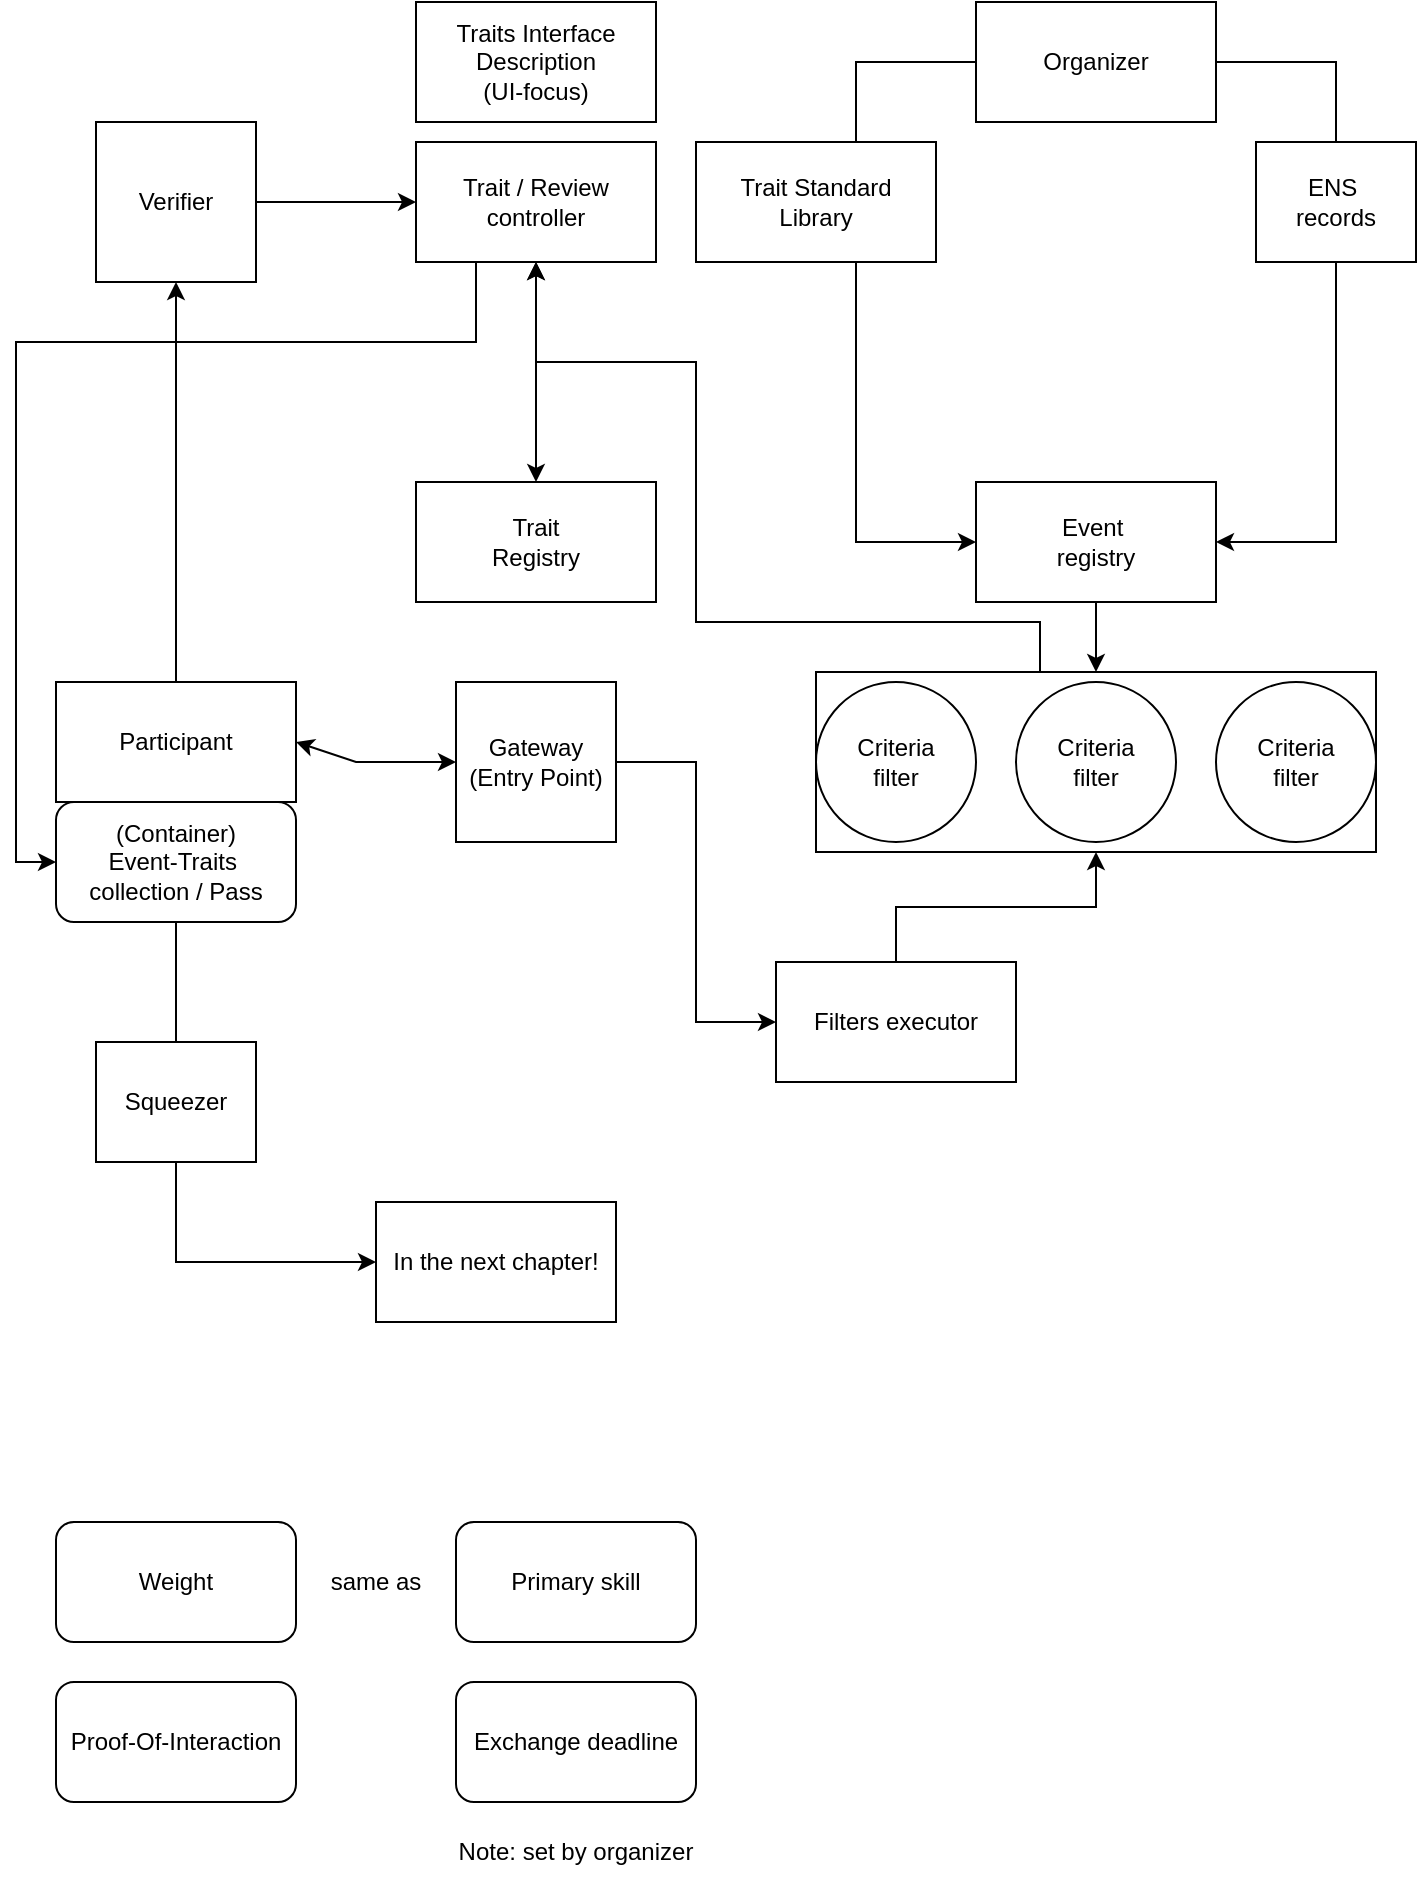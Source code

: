 <mxfile version="22.0.4" type="device">
  <diagram name="Page-1" id="c7LGBWJacnuUtA29aehP">
    <mxGraphModel dx="1050" dy="566" grid="1" gridSize="10" guides="1" tooltips="1" connect="1" arrows="1" fold="1" page="1" pageScale="1" pageWidth="850" pageHeight="1100" math="0" shadow="0">
      <root>
        <mxCell id="0" />
        <mxCell id="1" parent="0" />
        <mxCell id="EDmKbzJHREeL66DPp48K-29" style="edgeStyle=orthogonalEdgeStyle;rounded=0;orthogonalLoop=1;jettySize=auto;html=1;exitX=0.5;exitY=0;exitDx=0;exitDy=0;" edge="1" parent="1" source="EDmKbzJHREeL66DPp48K-3">
          <mxGeometry relative="1" as="geometry">
            <mxPoint x="100" y="200" as="targetPoint" />
          </mxGeometry>
        </mxCell>
        <mxCell id="EDmKbzJHREeL66DPp48K-3" value="Participant" style="rounded=0;whiteSpace=wrap;html=1;" vertex="1" parent="1">
          <mxGeometry x="40" y="400" width="120" height="60" as="geometry" />
        </mxCell>
        <mxCell id="EDmKbzJHREeL66DPp48K-64" style="edgeStyle=orthogonalEdgeStyle;rounded=0;orthogonalLoop=1;jettySize=auto;html=1;exitX=0.5;exitY=1;exitDx=0;exitDy=0;entryX=0;entryY=0.5;entryDx=0;entryDy=0;" edge="1" parent="1" source="EDmKbzJHREeL66DPp48K-4" target="EDmKbzJHREeL66DPp48K-59">
          <mxGeometry relative="1" as="geometry" />
        </mxCell>
        <mxCell id="EDmKbzJHREeL66DPp48K-4" value="&lt;div&gt;(Container)&lt;br&gt;Event-Traits&amp;nbsp;&lt;/div&gt;&lt;div&gt;collection / Pass&lt;br&gt;&lt;/div&gt;" style="rounded=1;whiteSpace=wrap;html=1;" vertex="1" parent="1">
          <mxGeometry x="40" y="460" width="120" height="60" as="geometry" />
        </mxCell>
        <mxCell id="EDmKbzJHREeL66DPp48K-7" value="Weight" style="rounded=1;whiteSpace=wrap;html=1;" vertex="1" parent="1">
          <mxGeometry x="40" y="820" width="120" height="60" as="geometry" />
        </mxCell>
        <mxCell id="EDmKbzJHREeL66DPp48K-8" value="Proof-Of-Interaction" style="rounded=1;whiteSpace=wrap;html=1;" vertex="1" parent="1">
          <mxGeometry x="40" y="900" width="120" height="60" as="geometry" />
        </mxCell>
        <mxCell id="EDmKbzJHREeL66DPp48K-55" style="edgeStyle=orthogonalEdgeStyle;rounded=0;orthogonalLoop=1;jettySize=auto;html=1;exitX=0.5;exitY=1;exitDx=0;exitDy=0;entryX=0.5;entryY=0;entryDx=0;entryDy=0;" edge="1" parent="1" source="EDmKbzJHREeL66DPp48K-10" target="EDmKbzJHREeL66DPp48K-52">
          <mxGeometry relative="1" as="geometry" />
        </mxCell>
        <mxCell id="EDmKbzJHREeL66DPp48K-10" value="&lt;div&gt;Event&amp;nbsp;&lt;/div&gt;&lt;div&gt;registry&lt;/div&gt;" style="rounded=0;whiteSpace=wrap;html=1;" vertex="1" parent="1">
          <mxGeometry x="500" y="300" width="120" height="60" as="geometry" />
        </mxCell>
        <mxCell id="EDmKbzJHREeL66DPp48K-11" value="Traits Interface Description &lt;br&gt;(UI-focus)" style="rounded=0;whiteSpace=wrap;html=1;" vertex="1" parent="1">
          <mxGeometry x="220" y="60" width="120" height="60" as="geometry" />
        </mxCell>
        <mxCell id="EDmKbzJHREeL66DPp48K-35" style="edgeStyle=orthogonalEdgeStyle;rounded=0;orthogonalLoop=1;jettySize=auto;html=1;exitX=0;exitY=0.5;exitDx=0;exitDy=0;entryX=0;entryY=0.5;entryDx=0;entryDy=0;" edge="1" parent="1" source="EDmKbzJHREeL66DPp48K-12" target="EDmKbzJHREeL66DPp48K-4">
          <mxGeometry relative="1" as="geometry">
            <mxPoint x="260" y="310" as="targetPoint" />
            <Array as="points">
              <mxPoint x="250" y="170" />
              <mxPoint x="250" y="230" />
              <mxPoint x="20" y="230" />
              <mxPoint x="20" y="490" />
            </Array>
          </mxGeometry>
        </mxCell>
        <mxCell id="EDmKbzJHREeL66DPp48K-12" value="Trait / Review&lt;br&gt;controller" style="rounded=0;whiteSpace=wrap;html=1;" vertex="1" parent="1">
          <mxGeometry x="220" y="130" width="120" height="60" as="geometry" />
        </mxCell>
        <mxCell id="EDmKbzJHREeL66DPp48K-45" style="edgeStyle=orthogonalEdgeStyle;rounded=0;orthogonalLoop=1;jettySize=auto;html=1;entryX=0.5;entryY=1;entryDx=0;entryDy=0;" edge="1" parent="1" source="EDmKbzJHREeL66DPp48K-52" target="EDmKbzJHREeL66DPp48K-12">
          <mxGeometry relative="1" as="geometry">
            <mxPoint x="532" y="390" as="sourcePoint" />
            <Array as="points">
              <mxPoint x="532" y="370" />
              <mxPoint x="360" y="370" />
              <mxPoint x="360" y="240" />
              <mxPoint x="280" y="240" />
            </Array>
          </mxGeometry>
        </mxCell>
        <mxCell id="EDmKbzJHREeL66DPp48K-21" style="edgeStyle=orthogonalEdgeStyle;rounded=0;orthogonalLoop=1;jettySize=auto;html=1;exitX=1;exitY=0.5;exitDx=0;exitDy=0;entryX=1;entryY=0.5;entryDx=0;entryDy=0;" edge="1" parent="1" source="EDmKbzJHREeL66DPp48K-20" target="EDmKbzJHREeL66DPp48K-10">
          <mxGeometry relative="1" as="geometry">
            <mxPoint x="470" y="90" as="sourcePoint" />
            <mxPoint x="570" y="300" as="targetPoint" />
            <Array as="points">
              <mxPoint x="680" y="90" />
              <mxPoint x="680" y="330" />
              <mxPoint x="620" y="330" />
            </Array>
          </mxGeometry>
        </mxCell>
        <mxCell id="EDmKbzJHREeL66DPp48K-14" value="&lt;div&gt;ENS&amp;nbsp;&lt;/div&gt;&lt;div&gt;records&lt;/div&gt;" style="rounded=0;whiteSpace=wrap;html=1;" vertex="1" parent="1">
          <mxGeometry x="640" y="130" width="80" height="60" as="geometry" />
        </mxCell>
        <mxCell id="EDmKbzJHREeL66DPp48K-38" style="edgeStyle=orthogonalEdgeStyle;rounded=0;orthogonalLoop=1;jettySize=auto;html=1;exitX=0;exitY=0.5;exitDx=0;exitDy=0;entryX=0;entryY=0.5;entryDx=0;entryDy=0;" edge="1" parent="1" source="EDmKbzJHREeL66DPp48K-20" target="EDmKbzJHREeL66DPp48K-10">
          <mxGeometry relative="1" as="geometry">
            <mxPoint x="445" y="90" as="sourcePoint" />
            <mxPoint x="475" y="330" as="targetPoint" />
            <Array as="points">
              <mxPoint x="440" y="90" />
              <mxPoint x="440" y="330" />
            </Array>
          </mxGeometry>
        </mxCell>
        <mxCell id="EDmKbzJHREeL66DPp48K-19" value="Trait Standard &lt;br&gt;Library" style="rounded=0;whiteSpace=wrap;html=1;" vertex="1" parent="1">
          <mxGeometry x="360" y="130" width="120" height="60" as="geometry" />
        </mxCell>
        <mxCell id="EDmKbzJHREeL66DPp48K-20" value="Organizer" style="rounded=0;whiteSpace=wrap;html=1;" vertex="1" parent="1">
          <mxGeometry x="500" y="60" width="120" height="60" as="geometry" />
        </mxCell>
        <mxCell id="EDmKbzJHREeL66DPp48K-65" style="edgeStyle=orthogonalEdgeStyle;rounded=0;orthogonalLoop=1;jettySize=auto;html=1;exitX=1;exitY=0.5;exitDx=0;exitDy=0;entryX=0;entryY=0.5;entryDx=0;entryDy=0;" edge="1" parent="1" source="EDmKbzJHREeL66DPp48K-23" target="EDmKbzJHREeL66DPp48K-56">
          <mxGeometry relative="1" as="geometry" />
        </mxCell>
        <mxCell id="EDmKbzJHREeL66DPp48K-23" value="Gateway&lt;br&gt;(Entry Point)" style="rounded=0;whiteSpace=wrap;html=1;" vertex="1" parent="1">
          <mxGeometry x="240" y="400" width="80" height="80" as="geometry" />
        </mxCell>
        <mxCell id="EDmKbzJHREeL66DPp48K-28" value="" style="endArrow=classic;startArrow=classic;html=1;rounded=0;entryX=0;entryY=0.5;entryDx=0;entryDy=0;" edge="1" parent="1" target="EDmKbzJHREeL66DPp48K-23">
          <mxGeometry width="50" height="50" relative="1" as="geometry">
            <mxPoint x="160" y="430" as="sourcePoint" />
            <mxPoint x="210" y="380" as="targetPoint" />
            <Array as="points">
              <mxPoint x="190" y="440" />
            </Array>
          </mxGeometry>
        </mxCell>
        <mxCell id="EDmKbzJHREeL66DPp48K-49" style="edgeStyle=orthogonalEdgeStyle;rounded=0;orthogonalLoop=1;jettySize=auto;html=1;exitX=1;exitY=0.5;exitDx=0;exitDy=0;entryX=0;entryY=0.5;entryDx=0;entryDy=0;" edge="1" parent="1" source="EDmKbzJHREeL66DPp48K-33" target="EDmKbzJHREeL66DPp48K-12">
          <mxGeometry relative="1" as="geometry" />
        </mxCell>
        <mxCell id="EDmKbzJHREeL66DPp48K-33" value="Verifier" style="rounded=0;whiteSpace=wrap;html=1;" vertex="1" parent="1">
          <mxGeometry x="60" y="120" width="80" height="80" as="geometry" />
        </mxCell>
        <mxCell id="EDmKbzJHREeL66DPp48K-36" value="Primary skill" style="rounded=1;whiteSpace=wrap;html=1;" vertex="1" parent="1">
          <mxGeometry x="240" y="820" width="120" height="60" as="geometry" />
        </mxCell>
        <mxCell id="EDmKbzJHREeL66DPp48K-37" value="same as" style="text;html=1;strokeColor=none;fillColor=none;align=center;verticalAlign=middle;whiteSpace=wrap;rounded=0;" vertex="1" parent="1">
          <mxGeometry x="170" y="835" width="60" height="30" as="geometry" />
        </mxCell>
        <mxCell id="EDmKbzJHREeL66DPp48K-44" value="Trait &lt;br&gt;Registry" style="rounded=0;whiteSpace=wrap;html=1;" vertex="1" parent="1">
          <mxGeometry x="220" y="300" width="120" height="60" as="geometry" />
        </mxCell>
        <mxCell id="EDmKbzJHREeL66DPp48K-46" value="Exchange deadline" style="rounded=1;whiteSpace=wrap;html=1;" vertex="1" parent="1">
          <mxGeometry x="240" y="900" width="120" height="60" as="geometry" />
        </mxCell>
        <mxCell id="EDmKbzJHREeL66DPp48K-52" value="" style="rounded=0;whiteSpace=wrap;html=1;" vertex="1" parent="1">
          <mxGeometry x="420" y="395" width="280" height="90" as="geometry" />
        </mxCell>
        <mxCell id="EDmKbzJHREeL66DPp48K-47" value="Note: set by organizer" style="text;html=1;strokeColor=none;fillColor=none;align=center;verticalAlign=middle;whiteSpace=wrap;rounded=0;" vertex="1" parent="1">
          <mxGeometry x="240" y="970" width="120" height="30" as="geometry" />
        </mxCell>
        <mxCell id="EDmKbzJHREeL66DPp48K-51" value="" style="endArrow=classic;startArrow=classic;html=1;rounded=0;exitX=0.5;exitY=0;exitDx=0;exitDy=0;entryX=0.5;entryY=1;entryDx=0;entryDy=0;" edge="1" parent="1" source="EDmKbzJHREeL66DPp48K-44" target="EDmKbzJHREeL66DPp48K-12">
          <mxGeometry width="50" height="50" relative="1" as="geometry">
            <mxPoint x="240" y="240" as="sourcePoint" />
            <mxPoint x="290" y="190" as="targetPoint" />
          </mxGeometry>
        </mxCell>
        <mxCell id="EDmKbzJHREeL66DPp48K-53" value="Criteria &lt;br&gt;filter" style="ellipse;whiteSpace=wrap;html=1;aspect=fixed;" vertex="1" parent="1">
          <mxGeometry x="620" y="400" width="80" height="80" as="geometry" />
        </mxCell>
        <mxCell id="EDmKbzJHREeL66DPp48K-54" value="Criteria &lt;br&gt;filter" style="ellipse;whiteSpace=wrap;html=1;aspect=fixed;" vertex="1" parent="1">
          <mxGeometry x="420" y="400" width="80" height="80" as="geometry" />
        </mxCell>
        <mxCell id="EDmKbzJHREeL66DPp48K-18" value="Criteria &lt;br&gt;filter" style="ellipse;whiteSpace=wrap;html=1;aspect=fixed;" vertex="1" parent="1">
          <mxGeometry x="520" y="400" width="80" height="80" as="geometry" />
        </mxCell>
        <mxCell id="EDmKbzJHREeL66DPp48K-58" style="edgeStyle=orthogonalEdgeStyle;rounded=0;orthogonalLoop=1;jettySize=auto;html=1;exitX=0.5;exitY=0;exitDx=0;exitDy=0;entryX=0.5;entryY=1;entryDx=0;entryDy=0;" edge="1" parent="1" source="EDmKbzJHREeL66DPp48K-56" target="EDmKbzJHREeL66DPp48K-52">
          <mxGeometry relative="1" as="geometry" />
        </mxCell>
        <mxCell id="EDmKbzJHREeL66DPp48K-56" value="Filters executor" style="rounded=0;whiteSpace=wrap;html=1;" vertex="1" parent="1">
          <mxGeometry x="400" y="540" width="120" height="60" as="geometry" />
        </mxCell>
        <mxCell id="EDmKbzJHREeL66DPp48K-59" value="In the next chapter!" style="rounded=0;whiteSpace=wrap;html=1;" vertex="1" parent="1">
          <mxGeometry x="200" y="660" width="120" height="60" as="geometry" />
        </mxCell>
        <mxCell id="EDmKbzJHREeL66DPp48K-62" value="Squeezer" style="rounded=0;whiteSpace=wrap;html=1;" vertex="1" parent="1">
          <mxGeometry x="60" y="580" width="80" height="60" as="geometry" />
        </mxCell>
      </root>
    </mxGraphModel>
  </diagram>
</mxfile>

